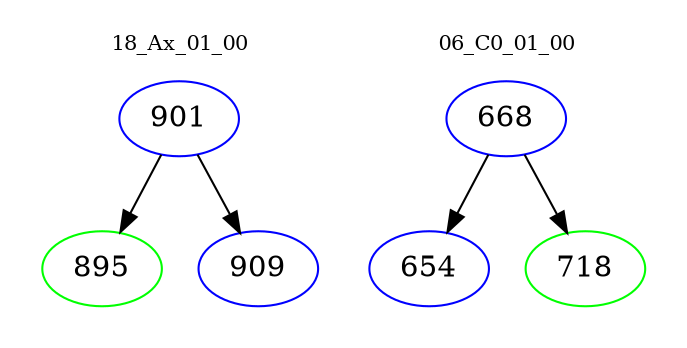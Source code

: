 digraph{
subgraph cluster_0 {
color = white
label = "18_Ax_01_00";
fontsize=10;
T0_901 [label="901", color="blue"]
T0_901 -> T0_895 [color="black"]
T0_895 [label="895", color="green"]
T0_901 -> T0_909 [color="black"]
T0_909 [label="909", color="blue"]
}
subgraph cluster_1 {
color = white
label = "06_C0_01_00";
fontsize=10;
T1_668 [label="668", color="blue"]
T1_668 -> T1_654 [color="black"]
T1_654 [label="654", color="blue"]
T1_668 -> T1_718 [color="black"]
T1_718 [label="718", color="green"]
}
}
